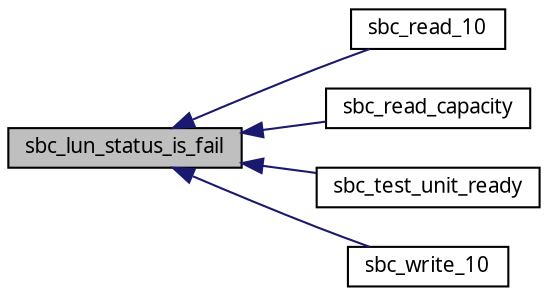 digraph G
{
  edge [fontname="FreeSans.ttf",fontsize=10,labelfontname="FreeSans.ttf",labelfontsize=10];
  node [fontname="FreeSans.ttf",fontsize=10,shape=record];
  rankdir=LR;
  Node1 [label="sbc_lun_status_is_fail",height=0.2,width=0.4,color="black", fillcolor="grey75", style="filled" fontcolor="black"];
  Node1 -> Node2 [dir=back,color="midnightblue",fontsize=10,style="solid",fontname="FreeSans.ttf"];
  Node2 [label="sbc_read_10",height=0.2,width=0.4,color="black", fillcolor="white", style="filled",URL="$a00071.html#9057aaa46032f0926405e100ca864634"];
  Node1 -> Node3 [dir=back,color="midnightblue",fontsize=10,style="solid",fontname="FreeSans.ttf"];
  Node3 [label="sbc_read_capacity",height=0.2,width=0.4,color="black", fillcolor="white", style="filled",URL="$a00071.html#a92aaac276464b73a702f917ff02fc1f"];
  Node1 -> Node4 [dir=back,color="midnightblue",fontsize=10,style="solid",fontname="FreeSans.ttf"];
  Node4 [label="sbc_test_unit_ready",height=0.2,width=0.4,color="black", fillcolor="white", style="filled",URL="$a00071.html#01ea8c65ee339bedf638200bc07fc1a7"];
  Node1 -> Node5 [dir=back,color="midnightblue",fontsize=10,style="solid",fontname="FreeSans.ttf"];
  Node5 [label="sbc_write_10",height=0.2,width=0.4,color="black", fillcolor="white", style="filled",URL="$a00071.html#4b44b7c499e98afba7a58945152b4f7f"];
}
